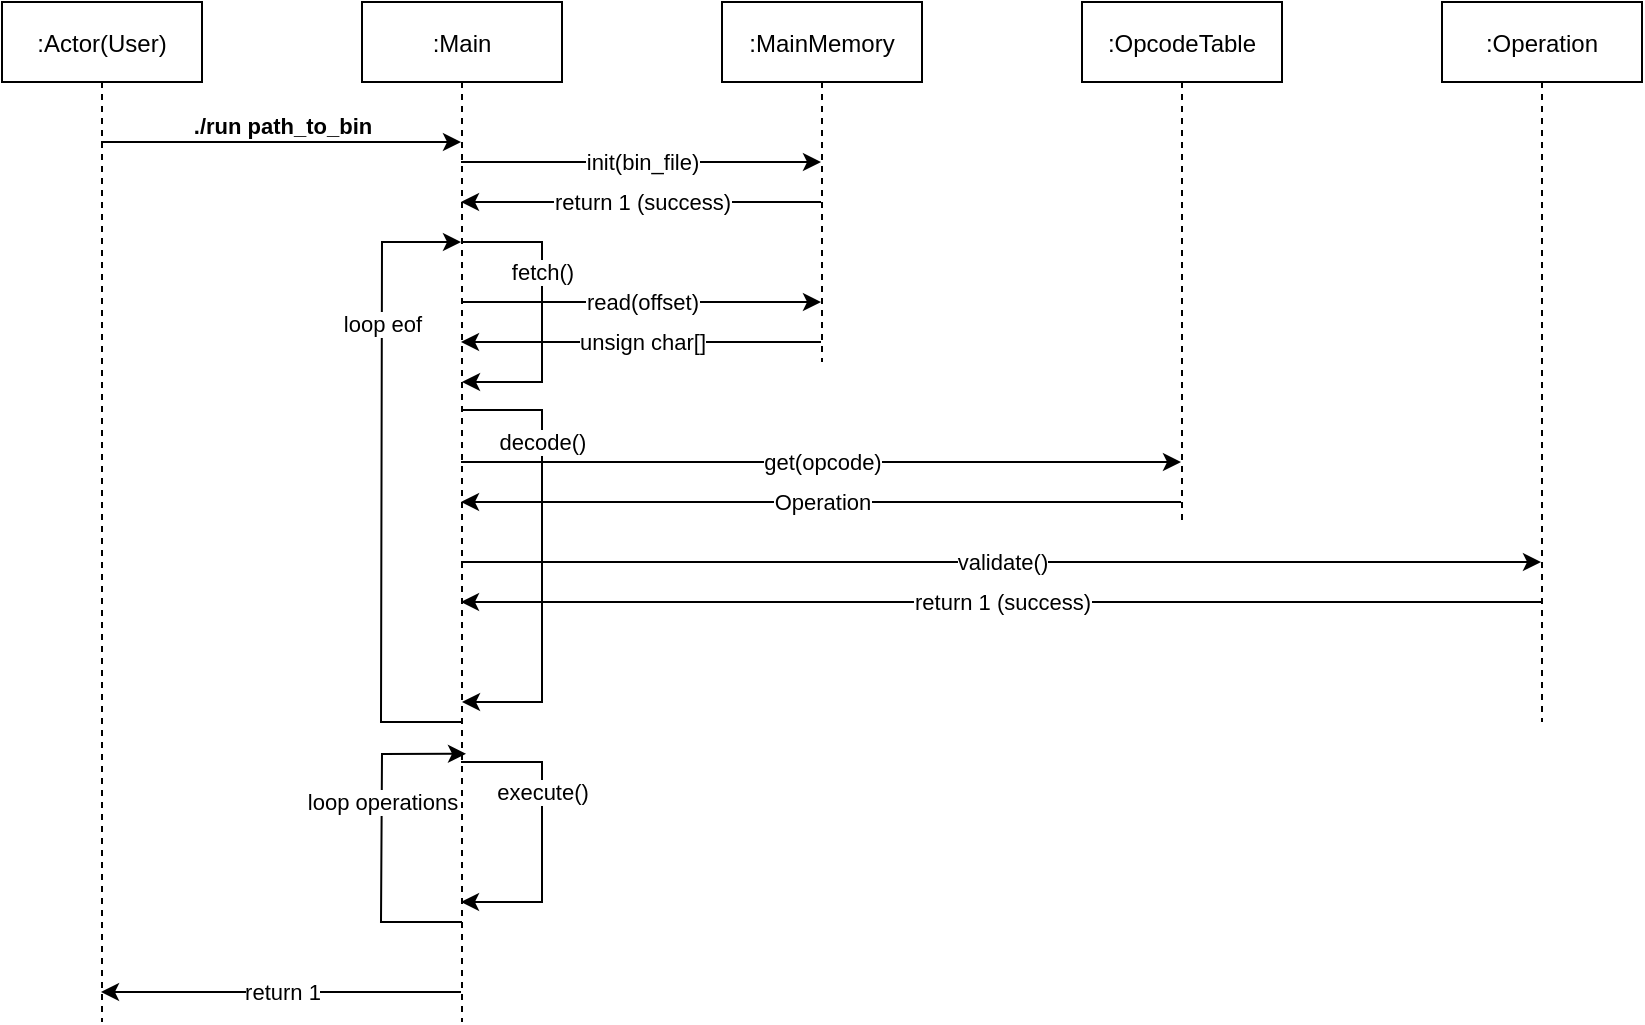<mxfile version="20.8.10" type="device"><diagram id="kgpKYQtTHZ0yAKxKKP6v" name="Page-1"><mxGraphModel dx="1730" dy="546" grid="1" gridSize="10" guides="1" tooltips="1" connect="1" arrows="1" fold="1" page="1" pageScale="1" pageWidth="850" pageHeight="1100" math="0" shadow="0"><root><mxCell id="0"/><mxCell id="1" parent="0"/><mxCell id="_fu4WWzlavTp_8hqnx3s-23" value="./run path_to_bin" style="edgeStyle=none;rounded=0;orthogonalLoop=1;jettySize=auto;html=1;spacingTop=-16;fontStyle=1" edge="1" parent="1"><mxGeometry relative="1" as="geometry"><mxPoint x="39.5" y="150" as="sourcePoint"/><mxPoint x="219.5" y="150" as="targetPoint"/><mxPoint as="offset"/></mxGeometry></mxCell><mxCell id="_fu4WWzlavTp_8hqnx3s-1" value=":Actor(User)" style="shape=umlLifeline;perimeter=lifelinePerimeter;container=0;collapsible=0;recursiveResize=0;rounded=0;shadow=0;strokeWidth=1;" vertex="1" parent="1"><mxGeometry x="-10" y="80" width="100" height="510" as="geometry"/></mxCell><mxCell id="_fu4WWzlavTp_8hqnx3s-25" value="init(bin_file)" style="edgeStyle=none;rounded=0;orthogonalLoop=1;jettySize=auto;spacing=2;html=1;" edge="1" parent="1"><mxGeometry relative="1" as="geometry"><mxPoint x="219.5" y="160" as="sourcePoint"/><mxPoint x="399.5" y="160" as="targetPoint"/></mxGeometry></mxCell><mxCell id="_fu4WWzlavTp_8hqnx3s-28" value="fetch()" style="edgeStyle=none;rounded=0;orthogonalLoop=1;jettySize=auto;html=1;" edge="1" parent="1" source="_fu4WWzlavTp_8hqnx3s-22" target="_fu4WWzlavTp_8hqnx3s-22"><mxGeometry x="-0.284" relative="1" as="geometry"><Array as="points"><mxPoint x="260" y="200"/><mxPoint x="260" y="270"/></Array><mxPoint y="1" as="offset"/></mxGeometry></mxCell><mxCell id="_fu4WWzlavTp_8hqnx3s-30" value="read(offset)" style="edgeStyle=none;rounded=0;orthogonalLoop=1;jettySize=auto;html=1;" edge="1" parent="1"><mxGeometry relative="1" as="geometry"><mxPoint x="219.5" y="230" as="sourcePoint"/><mxPoint x="399.5" y="230" as="targetPoint"/></mxGeometry></mxCell><mxCell id="_fu4WWzlavTp_8hqnx3s-56" value="return 1" style="edgeStyle=none;rounded=0;orthogonalLoop=1;jettySize=auto;html=1;strokeColor=default;" edge="1" parent="1"><mxGeometry relative="1" as="geometry"><mxPoint x="219.5" y="575" as="sourcePoint"/><mxPoint x="39.5" y="575" as="targetPoint"/></mxGeometry></mxCell><mxCell id="_fu4WWzlavTp_8hqnx3s-22" value=":Main" style="shape=umlLifeline;perimeter=lifelinePerimeter;container=0;collapsible=0;recursiveResize=0;rounded=0;shadow=0;strokeWidth=1;" vertex="1" parent="1"><mxGeometry x="170" y="80" width="100" height="510" as="geometry"/></mxCell><mxCell id="_fu4WWzlavTp_8hqnx3s-27" value="return 1 (success)" style="edgeStyle=none;rounded=0;orthogonalLoop=1;jettySize=auto;html=1;" edge="1" parent="1"><mxGeometry relative="1" as="geometry"><mxPoint x="399.5" y="180" as="sourcePoint"/><mxPoint x="219.5" y="180" as="targetPoint"/></mxGeometry></mxCell><mxCell id="_fu4WWzlavTp_8hqnx3s-31" value="unsign char[]" style="edgeStyle=none;rounded=0;orthogonalLoop=1;jettySize=auto;html=1;" edge="1" parent="1"><mxGeometry relative="1" as="geometry"><mxPoint x="399.5" y="250" as="sourcePoint"/><mxPoint x="219.5" y="250" as="targetPoint"/></mxGeometry></mxCell><mxCell id="_fu4WWzlavTp_8hqnx3s-24" value=":MainMemory" style="shape=umlLifeline;perimeter=lifelinePerimeter;container=0;collapsible=0;recursiveResize=0;rounded=0;shadow=0;strokeWidth=1;fontFamily=Helvetica;fontSize=12;fontColor=default;align=center;strokeColor=default;fillColor=default;" vertex="1" parent="1"><mxGeometry x="350" y="80" width="100" height="180" as="geometry"/></mxCell><mxCell id="_fu4WWzlavTp_8hqnx3s-32" value="decode()" style="edgeStyle=none;rounded=0;orthogonalLoop=1;jettySize=auto;html=1;" edge="1" parent="1" target="_fu4WWzlavTp_8hqnx3s-22"><mxGeometry x="-0.502" relative="1" as="geometry"><mxPoint x="219.5" y="284" as="sourcePoint"/><mxPoint x="219.5" y="354" as="targetPoint"/><Array as="points"><mxPoint x="260" y="284"/><mxPoint x="260" y="430"/><mxPoint x="240" y="430"/></Array><mxPoint as="offset"/></mxGeometry></mxCell><mxCell id="_fu4WWzlavTp_8hqnx3s-33" value=":OpcodeTable" style="shape=umlLifeline;perimeter=lifelinePerimeter;container=0;collapsible=0;recursiveResize=0;rounded=0;shadow=0;strokeWidth=1;fontFamily=Helvetica;fontSize=12;fontColor=default;align=center;strokeColor=default;fillColor=default;" vertex="1" parent="1"><mxGeometry x="530" y="80" width="100" height="260" as="geometry"/></mxCell><mxCell id="_fu4WWzlavTp_8hqnx3s-36" value="get(opcode)" style="edgeStyle=none;rounded=0;orthogonalLoop=1;jettySize=auto;html=1;" edge="1" parent="1"><mxGeometry relative="1" as="geometry"><mxPoint x="219.5" y="310" as="sourcePoint"/><mxPoint x="579.5" y="310" as="targetPoint"/></mxGeometry></mxCell><mxCell id="_fu4WWzlavTp_8hqnx3s-38" value="Operation" style="edgeStyle=none;rounded=0;orthogonalLoop=1;jettySize=auto;html=1;" edge="1" parent="1"><mxGeometry relative="1" as="geometry"><mxPoint x="579.5" y="330" as="sourcePoint"/><mxPoint x="219.5" y="330" as="targetPoint"/></mxGeometry></mxCell><mxCell id="_fu4WWzlavTp_8hqnx3s-46" value="validate()" style="edgeStyle=none;rounded=0;orthogonalLoop=1;jettySize=auto;html=1;" edge="1" parent="1" target="_fu4WWzlavTp_8hqnx3s-47"><mxGeometry relative="1" as="geometry"><mxPoint x="219.5" y="360" as="sourcePoint"/><mxPoint x="579.5" y="360" as="targetPoint"/></mxGeometry></mxCell><mxCell id="_fu4WWzlavTp_8hqnx3s-47" value=":Operation" style="shape=umlLifeline;perimeter=lifelinePerimeter;container=0;collapsible=0;recursiveResize=0;rounded=0;shadow=0;strokeWidth=1;fontFamily=Helvetica;fontSize=12;fontColor=default;align=center;strokeColor=default;fillColor=default;" vertex="1" parent="1"><mxGeometry x="710" y="80" width="100" height="360" as="geometry"/></mxCell><mxCell id="_fu4WWzlavTp_8hqnx3s-50" value="return 1 (success)" style="edgeStyle=none;rounded=0;orthogonalLoop=1;jettySize=auto;html=1;strokeColor=default;" edge="1" parent="1"><mxGeometry relative="1" as="geometry"><mxPoint x="759.5" y="380" as="sourcePoint"/><mxPoint x="219.5" y="380" as="targetPoint"/></mxGeometry></mxCell><mxCell id="_fu4WWzlavTp_8hqnx3s-51" value="loop eof" style="edgeStyle=none;rounded=0;orthogonalLoop=1;jettySize=auto;html=1;" edge="1" parent="1" target="_fu4WWzlavTp_8hqnx3s-22"><mxGeometry x="0.5" relative="1" as="geometry"><mxPoint x="220" y="440" as="sourcePoint"/><mxPoint x="220" y="294" as="targetPoint"/><Array as="points"><mxPoint x="199.5" y="440"/><mxPoint x="179.5" y="440"/><mxPoint x="180" y="200"/></Array><mxPoint as="offset"/></mxGeometry></mxCell><mxCell id="_fu4WWzlavTp_8hqnx3s-52" value="execute()" style="edgeStyle=none;rounded=0;orthogonalLoop=1;jettySize=auto;html=1;" edge="1" parent="1"><mxGeometry x="-0.284" relative="1" as="geometry"><mxPoint x="219.5" y="460" as="sourcePoint"/><mxPoint x="219.5" y="530" as="targetPoint"/><Array as="points"><mxPoint x="260" y="460"/><mxPoint x="260" y="530"/></Array><mxPoint y="1" as="offset"/></mxGeometry></mxCell><mxCell id="_fu4WWzlavTp_8hqnx3s-55" value="loop operations" style="edgeStyle=none;rounded=0;orthogonalLoop=1;jettySize=auto;html=1;entryX=0.52;entryY=0.737;entryDx=0;entryDy=0;entryPerimeter=0;" edge="1" parent="1" target="_fu4WWzlavTp_8hqnx3s-22"><mxGeometry x="0.207" relative="1" as="geometry"><mxPoint x="220" y="540" as="sourcePoint"/><mxPoint x="219.5" y="470" as="targetPoint"/><Array as="points"><mxPoint x="199.5" y="540"/><mxPoint x="179.5" y="540"/><mxPoint x="180" y="456"/></Array><mxPoint as="offset"/></mxGeometry></mxCell></root></mxGraphModel></diagram></mxfile>